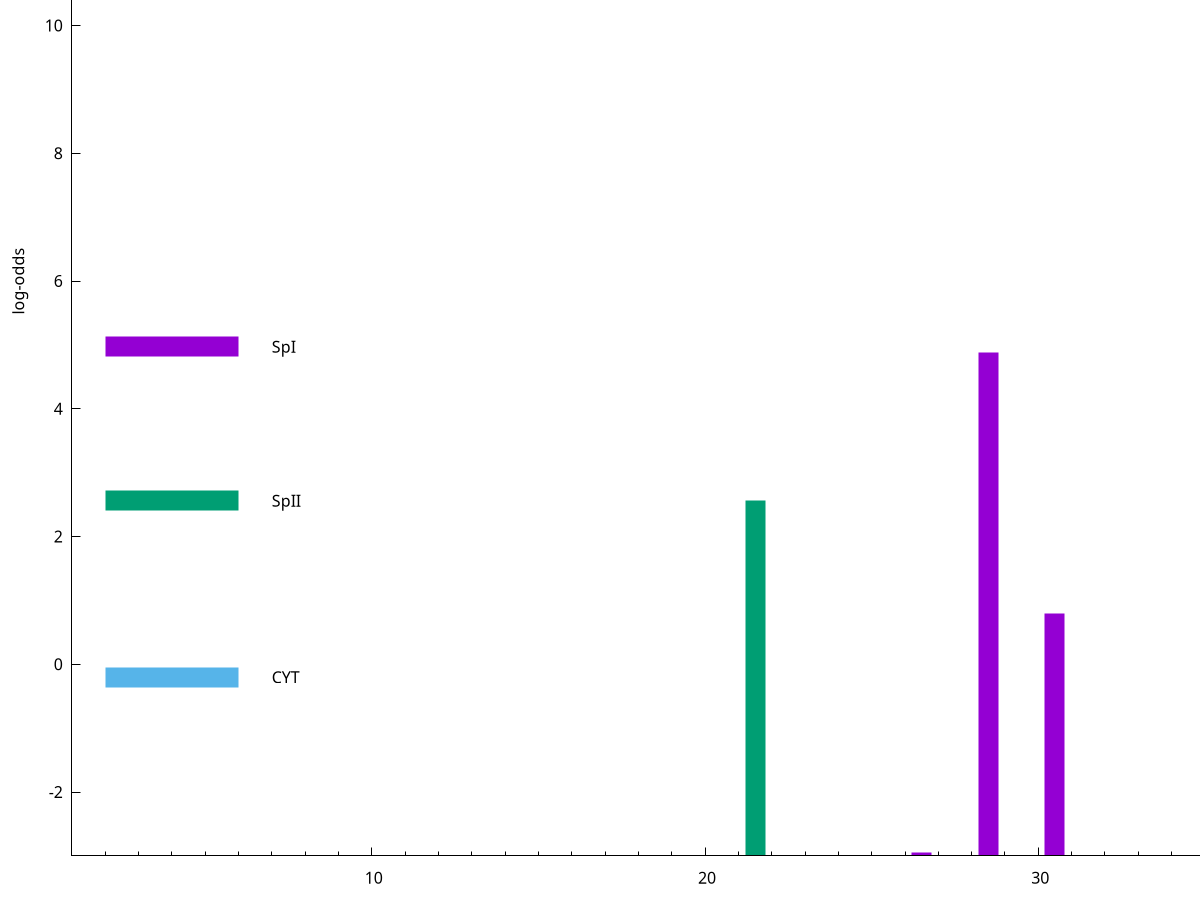 set title "LipoP predictions for SRR3996252.gff"
set size 2., 1.4
set xrange [1:70] 
set mxtics 10
set yrange [-3:15]
set y2range [0:18]
set ylabel "log-odds"
set term postscript eps color solid "Helvetica" 30
set output "SRR3996252.gff23.eps"
set arrow from 2,11.0272 to 6,11.0272 nohead lt 4 lw 20
set label "TMH" at 7,11.0272
set arrow from 2,4.97226 to 6,4.97226 nohead lt 1 lw 20
set label "SpI" at 7,4.97226
set arrow from 2,2.55972 to 6,2.55972 nohead lt 2 lw 20
set label "SpII" at 7,2.55972
set arrow from 2,-0.200913 to 6,-0.200913 nohead lt 3 lw 20
set label "CYT" at 7,-0.200913
set arrow from 2,11.0272 to 6,11.0272 nohead lt 4 lw 20
set label "TMH" at 7,11.0272
# NOTE: The scores below are the log-odds scores with the threshold
# NOTE: subtracted (a hack to make gnuplot make the histogram all
# NOTE: look nice).
plot "-" axes x1y2 title "" with impulses lt 2 lw 20, "-" axes x1y2 title "" with impulses lt 1 lw 20
21.500000 5.559720
e
28.500000 7.875200
30.500000 3.792287
26.500000 0.055910
e
exit
